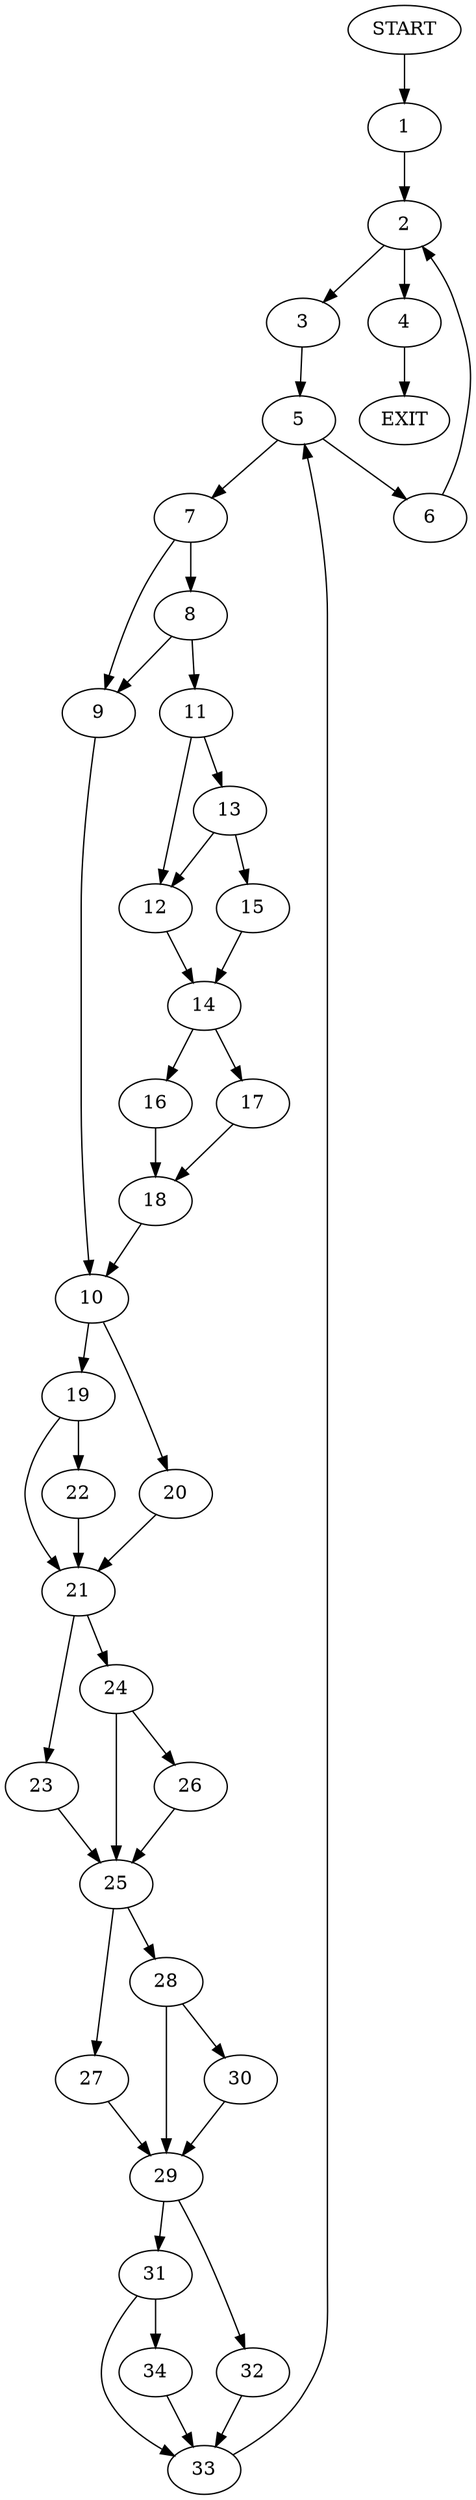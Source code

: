 digraph {
0 [label="START"]
35 [label="EXIT"]
0 -> 1
1 -> 2
2 -> 3
2 -> 4
3 -> 5
4 -> 35
5 -> 6
5 -> 7
6 -> 2
7 -> 8
7 -> 9
9 -> 10
8 -> 9
8 -> 11
11 -> 12
11 -> 13
12 -> 14
13 -> 12
13 -> 15
15 -> 14
14 -> 16
14 -> 17
16 -> 18
17 -> 18
18 -> 10
10 -> 19
10 -> 20
20 -> 21
19 -> 21
19 -> 22
21 -> 23
21 -> 24
22 -> 21
23 -> 25
24 -> 26
24 -> 25
25 -> 27
25 -> 28
26 -> 25
27 -> 29
28 -> 30
28 -> 29
29 -> 31
29 -> 32
30 -> 29
31 -> 33
31 -> 34
32 -> 33
33 -> 5
34 -> 33
}
